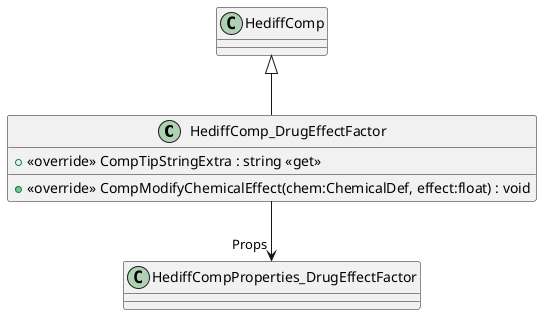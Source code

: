 @startuml
class HediffComp_DrugEffectFactor {
    + <<override>> CompTipStringExtra : string <<get>>
    + <<override>> CompModifyChemicalEffect(chem:ChemicalDef, effect:float) : void
}
HediffComp <|-- HediffComp_DrugEffectFactor
HediffComp_DrugEffectFactor --> "Props" HediffCompProperties_DrugEffectFactor
@enduml
